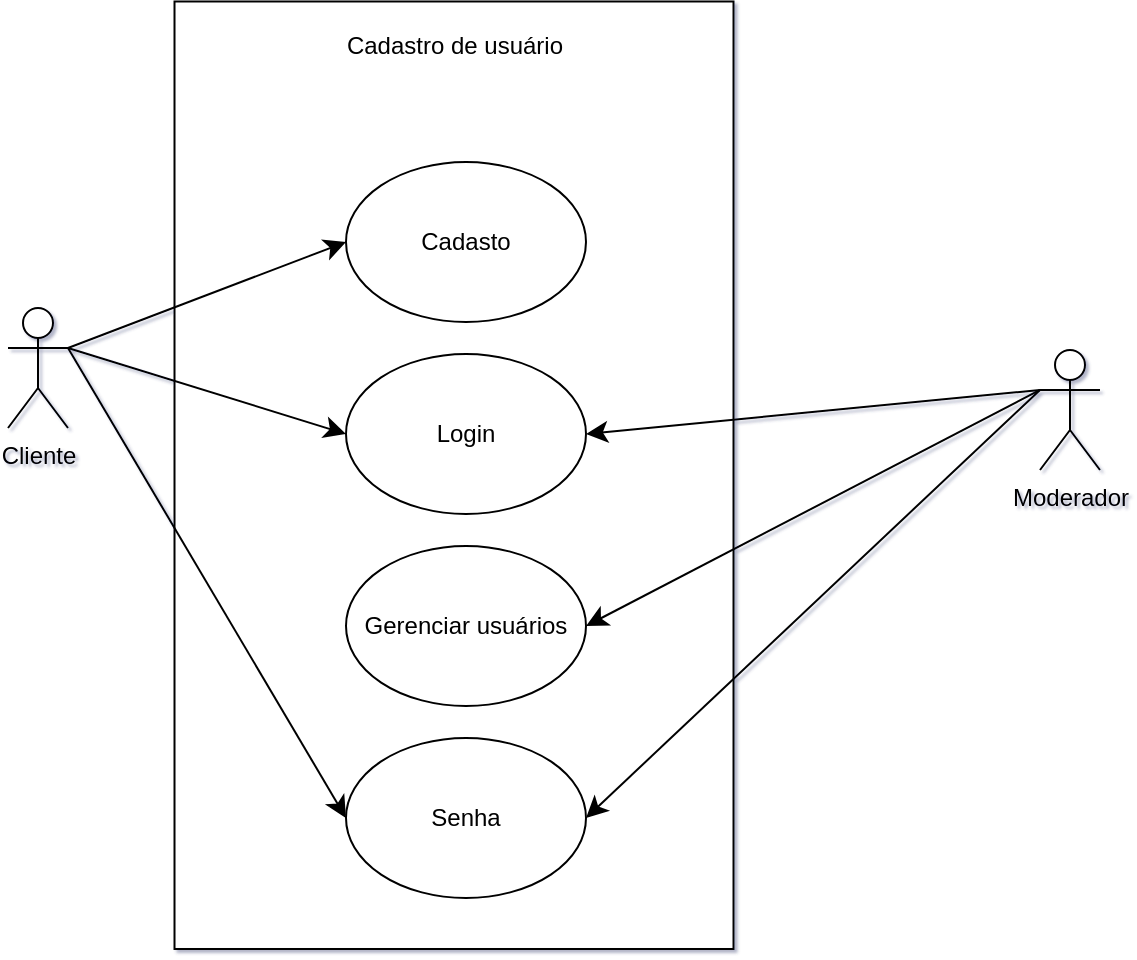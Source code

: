 <mxfile version="26.1.1" pages="2">
  <diagram id="fKSHDK6TExbN_JwvmpGc" name="D. Caso de uso">
    <mxGraphModel dx="913" dy="1697" grid="1" gridSize="10" guides="1" tooltips="1" connect="1" arrows="1" fold="1" page="1" pageScale="1" pageWidth="827" pageHeight="1169" background="none" math="0" shadow="1">
      <root>
        <mxCell id="0" />
        <mxCell id="1" parent="0" />
        <mxCell id="Nr0eo6lje2dk0tt_NYSh-59" value="CA" style="rounded=0;whiteSpace=wrap;html=1;rotation=90;glass=0;shadow=0;" vertex="1" parent="1">
          <mxGeometry x="133.13" y="49.87" width="473.75" height="279.5" as="geometry" />
        </mxCell>
        <mxCell id="Nr0eo6lje2dk0tt_NYSh-53" style="edgeStyle=none;curved=1;rounded=0;orthogonalLoop=1;jettySize=auto;html=1;exitX=1;exitY=0.333;exitDx=0;exitDy=0;exitPerimeter=0;entryX=0;entryY=0.5;entryDx=0;entryDy=0;fontSize=12;startSize=8;endSize=8;" edge="1" parent="1" source="Nr0eo6lje2dk0tt_NYSh-41" target="Nr0eo6lje2dk0tt_NYSh-49">
          <mxGeometry relative="1" as="geometry" />
        </mxCell>
        <mxCell id="Nr0eo6lje2dk0tt_NYSh-54" style="edgeStyle=none;curved=1;rounded=0;orthogonalLoop=1;jettySize=auto;html=1;exitX=1;exitY=0.333;exitDx=0;exitDy=0;exitPerimeter=0;entryX=0;entryY=0.5;entryDx=0;entryDy=0;fontSize=12;startSize=8;endSize=8;" edge="1" parent="1" source="Nr0eo6lje2dk0tt_NYSh-41" target="Nr0eo6lje2dk0tt_NYSh-50">
          <mxGeometry relative="1" as="geometry" />
        </mxCell>
        <mxCell id="Nr0eo6lje2dk0tt_NYSh-57" style="edgeStyle=none;curved=1;rounded=0;orthogonalLoop=1;jettySize=auto;html=1;exitX=1;exitY=0.333;exitDx=0;exitDy=0;exitPerimeter=0;entryX=0;entryY=0.5;entryDx=0;entryDy=0;fontSize=12;startSize=8;endSize=8;" edge="1" parent="1" source="Nr0eo6lje2dk0tt_NYSh-41" target="Nr0eo6lje2dk0tt_NYSh-56">
          <mxGeometry relative="1" as="geometry" />
        </mxCell>
        <mxCell id="Nr0eo6lje2dk0tt_NYSh-41" value="Cliente" style="shape=umlActor;verticalLabelPosition=bottom;verticalAlign=top;html=1;outlineConnect=0;" vertex="1" parent="1">
          <mxGeometry x="147" y="106" width="30" height="60" as="geometry" />
        </mxCell>
        <mxCell id="Nr0eo6lje2dk0tt_NYSh-63" style="edgeStyle=none;curved=1;rounded=0;orthogonalLoop=1;jettySize=auto;html=1;exitX=0;exitY=0.333;exitDx=0;exitDy=0;exitPerimeter=0;entryX=1;entryY=0.5;entryDx=0;entryDy=0;fontSize=12;startSize=8;endSize=8;" edge="1" parent="1" source="Nr0eo6lje2dk0tt_NYSh-44" target="Nr0eo6lje2dk0tt_NYSh-50">
          <mxGeometry relative="1" as="geometry" />
        </mxCell>
        <mxCell id="Nr0eo6lje2dk0tt_NYSh-64" style="edgeStyle=none;curved=1;rounded=0;orthogonalLoop=1;jettySize=auto;html=1;exitX=0;exitY=0.333;exitDx=0;exitDy=0;exitPerimeter=0;entryX=1;entryY=0.5;entryDx=0;entryDy=0;fontSize=12;startSize=8;endSize=8;" edge="1" parent="1" source="Nr0eo6lje2dk0tt_NYSh-44" target="Nr0eo6lje2dk0tt_NYSh-51">
          <mxGeometry relative="1" as="geometry" />
        </mxCell>
        <mxCell id="Nr0eo6lje2dk0tt_NYSh-65" style="edgeStyle=none;curved=1;rounded=0;orthogonalLoop=1;jettySize=auto;html=1;exitX=0;exitY=0.333;exitDx=0;exitDy=0;exitPerimeter=0;entryX=1;entryY=0.5;entryDx=0;entryDy=0;fontSize=12;startSize=8;endSize=8;" edge="1" parent="1" source="Nr0eo6lje2dk0tt_NYSh-44" target="Nr0eo6lje2dk0tt_NYSh-56">
          <mxGeometry relative="1" as="geometry" />
        </mxCell>
        <mxCell id="Nr0eo6lje2dk0tt_NYSh-44" value="Moderador" style="shape=umlActor;verticalLabelPosition=bottom;verticalAlign=top;html=1;outlineConnect=0;" vertex="1" parent="1">
          <mxGeometry x="663" y="127" width="30" height="60" as="geometry" />
        </mxCell>
        <mxCell id="Nr0eo6lje2dk0tt_NYSh-49" value="Cadasto" style="ellipse;whiteSpace=wrap;html=1;" vertex="1" parent="1">
          <mxGeometry x="316" y="33" width="120" height="80" as="geometry" />
        </mxCell>
        <mxCell id="Nr0eo6lje2dk0tt_NYSh-50" value="Login" style="ellipse;whiteSpace=wrap;html=1;" vertex="1" parent="1">
          <mxGeometry x="316" y="129" width="120" height="80" as="geometry" />
        </mxCell>
        <mxCell id="Nr0eo6lje2dk0tt_NYSh-51" value="Gerenciar usuários" style="ellipse;whiteSpace=wrap;html=1;" vertex="1" parent="1">
          <mxGeometry x="316" y="225" width="120" height="80" as="geometry" />
        </mxCell>
        <mxCell id="Nr0eo6lje2dk0tt_NYSh-56" value="Senha" style="ellipse;whiteSpace=wrap;html=1;" vertex="1" parent="1">
          <mxGeometry x="316" y="321" width="120" height="80" as="geometry" />
        </mxCell>
        <mxCell id="Nr0eo6lje2dk0tt_NYSh-61" value="Cadastro de usuário" style="text;html=1;align=center;verticalAlign=middle;whiteSpace=wrap;rounded=0;" vertex="1" parent="1">
          <mxGeometry x="306.5" y="-40" width="127" height="30" as="geometry" />
        </mxCell>
      </root>
    </mxGraphModel>
  </diagram>
  <diagram id="6zSDGpq8xwgh9p5FZyTl" name="D. Classes">
    <mxGraphModel dx="1050" dy="607" grid="1" gridSize="10" guides="1" tooltips="1" connect="1" arrows="1" fold="1" page="1" pageScale="1" pageWidth="827" pageHeight="1169" math="0" shadow="0">
      <root>
        <mxCell id="0" />
        <mxCell id="1" parent="0" />
        <mxCell id="MSXm2C6qWn6FGxxOrOBy-1" value="&lt;p style=&quot;margin:0px;margin-top:4px;text-align:center;&quot;&gt;&lt;b&gt;Class&lt;/b&gt;&lt;/p&gt;&lt;hr size=&quot;1&quot; style=&quot;border-style:solid;&quot;&gt;&lt;p style=&quot;margin:0px;margin-left:4px;&quot;&gt;+ Nome&lt;/p&gt;&lt;p style=&quot;margin:0px;margin-left:4px;&quot;&gt;&lt;br&gt;&lt;/p&gt;&lt;p style=&quot;margin:0px;margin-left:4px;&quot;&gt;+ Email:&lt;/p&gt;&lt;p style=&quot;margin:0px;margin-left:4px;&quot;&gt;&lt;br&gt;&lt;/p&gt;&lt;p style=&quot;margin:0px;margin-left:4px;&quot;&gt;+ Senha:&lt;/p&gt;&lt;hr size=&quot;1&quot; style=&quot;border-style:solid;&quot;&gt;&lt;p style=&quot;margin:0px;margin-left:4px;&quot;&gt;+ Criar conta&lt;/p&gt;" style="verticalAlign=top;align=left;overflow=fill;html=1;whiteSpace=wrap;" vertex="1" parent="1">
          <mxGeometry x="330" y="170" width="160" height="140" as="geometry" />
        </mxCell>
      </root>
    </mxGraphModel>
  </diagram>
</mxfile>
